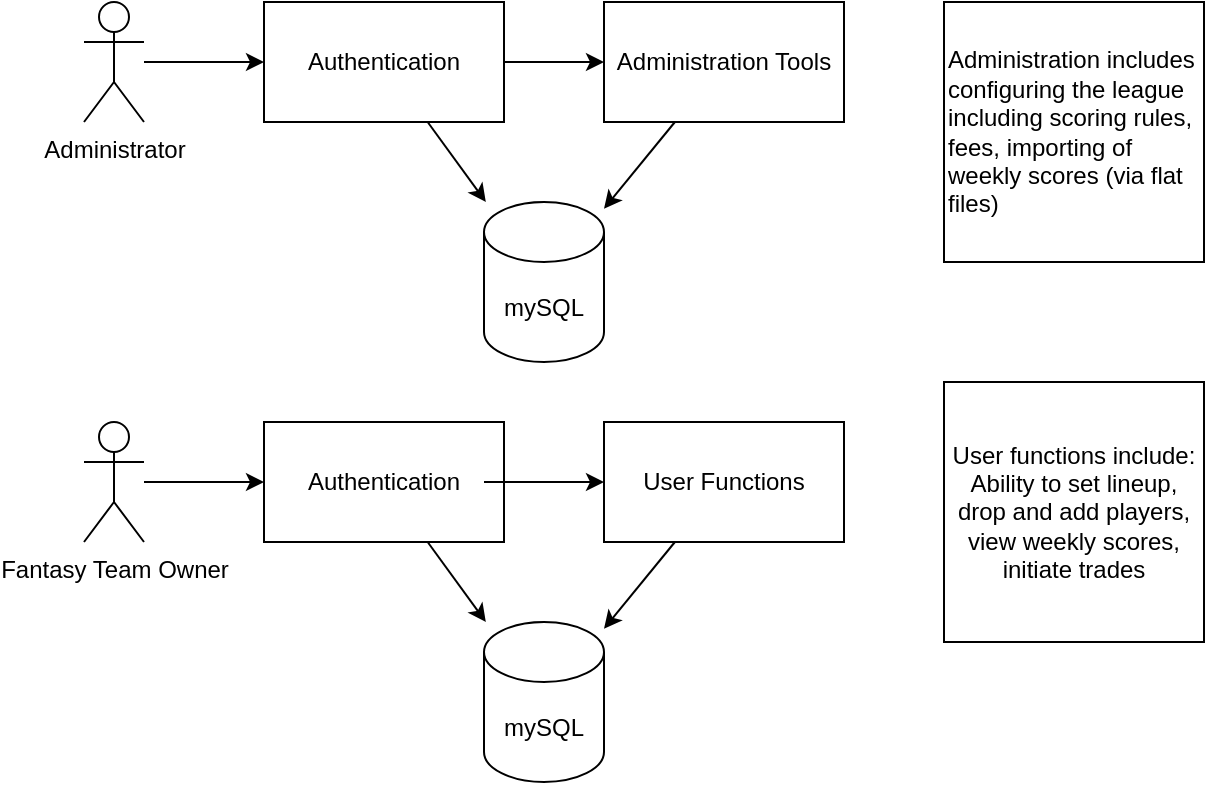 <mxfile version="17.4.6" type="github">
  <diagram id="UejMKHTZEoGPQLYZaO64" name="Page-1">
    <mxGraphModel dx="1148" dy="743" grid="1" gridSize="10" guides="1" tooltips="1" connect="1" arrows="1" fold="1" page="1" pageScale="1" pageWidth="850" pageHeight="1100" math="0" shadow="0">
      <root>
        <mxCell id="0" />
        <mxCell id="1" parent="0" />
        <mxCell id="OzK4uCiXpnZAYLhjkkdk-1" value="Administrator" style="shape=umlActor;verticalLabelPosition=bottom;verticalAlign=top;html=1;outlineConnect=0;" vertex="1" parent="1">
          <mxGeometry x="60" y="30" width="30" height="60" as="geometry" />
        </mxCell>
        <mxCell id="OzK4uCiXpnZAYLhjkkdk-2" value="Authentication" style="rounded=0;whiteSpace=wrap;html=1;" vertex="1" parent="1">
          <mxGeometry x="150" y="30" width="120" height="60" as="geometry" />
        </mxCell>
        <mxCell id="OzK4uCiXpnZAYLhjkkdk-3" value="Administration Tools" style="rounded=0;whiteSpace=wrap;html=1;" vertex="1" parent="1">
          <mxGeometry x="320" y="30" width="120" height="60" as="geometry" />
        </mxCell>
        <mxCell id="OzK4uCiXpnZAYLhjkkdk-4" value="mySQL" style="shape=cylinder3;whiteSpace=wrap;html=1;boundedLbl=1;backgroundOutline=1;size=15;" vertex="1" parent="1">
          <mxGeometry x="260" y="130" width="60" height="80" as="geometry" />
        </mxCell>
        <mxCell id="OzK4uCiXpnZAYLhjkkdk-5" value="" style="endArrow=classic;html=1;rounded=0;" edge="1" parent="1" source="OzK4uCiXpnZAYLhjkkdk-1" target="OzK4uCiXpnZAYLhjkkdk-2">
          <mxGeometry width="50" height="50" relative="1" as="geometry">
            <mxPoint x="90" y="180" as="sourcePoint" />
            <mxPoint x="140" y="130" as="targetPoint" />
          </mxGeometry>
        </mxCell>
        <mxCell id="OzK4uCiXpnZAYLhjkkdk-6" value="" style="endArrow=classic;html=1;rounded=0;" edge="1" parent="1" source="OzK4uCiXpnZAYLhjkkdk-2" target="OzK4uCiXpnZAYLhjkkdk-4">
          <mxGeometry width="50" height="50" relative="1" as="geometry">
            <mxPoint x="140" y="200" as="sourcePoint" />
            <mxPoint x="190" y="150" as="targetPoint" />
          </mxGeometry>
        </mxCell>
        <mxCell id="OzK4uCiXpnZAYLhjkkdk-7" value="" style="endArrow=classic;html=1;rounded=0;" edge="1" parent="1" source="OzK4uCiXpnZAYLhjkkdk-2" target="OzK4uCiXpnZAYLhjkkdk-3">
          <mxGeometry width="50" height="50" relative="1" as="geometry">
            <mxPoint x="150" y="210" as="sourcePoint" />
            <mxPoint x="200" y="160" as="targetPoint" />
          </mxGeometry>
        </mxCell>
        <mxCell id="OzK4uCiXpnZAYLhjkkdk-8" value="" style="endArrow=classic;html=1;rounded=0;" edge="1" parent="1" source="OzK4uCiXpnZAYLhjkkdk-3" target="OzK4uCiXpnZAYLhjkkdk-4">
          <mxGeometry width="50" height="50" relative="1" as="geometry">
            <mxPoint x="420" y="190" as="sourcePoint" />
            <mxPoint x="470" y="140" as="targetPoint" />
          </mxGeometry>
        </mxCell>
        <mxCell id="OzK4uCiXpnZAYLhjkkdk-9" value="Administration includes configuring the league including scoring rules, fees, importing of weekly scores (via flat files)" style="whiteSpace=wrap;html=1;aspect=fixed;align=left;" vertex="1" parent="1">
          <mxGeometry x="490" y="30" width="130" height="130" as="geometry" />
        </mxCell>
        <mxCell id="OzK4uCiXpnZAYLhjkkdk-10" value="Fantasy Team Owner" style="shape=umlActor;verticalLabelPosition=bottom;verticalAlign=top;html=1;outlineConnect=0;" vertex="1" parent="1">
          <mxGeometry x="60" y="240" width="30" height="60" as="geometry" />
        </mxCell>
        <mxCell id="OzK4uCiXpnZAYLhjkkdk-11" value="Authentication" style="rounded=0;whiteSpace=wrap;html=1;" vertex="1" parent="1">
          <mxGeometry x="150" y="240" width="120" height="60" as="geometry" />
        </mxCell>
        <mxCell id="OzK4uCiXpnZAYLhjkkdk-12" value="" style="endArrow=classic;html=1;rounded=0;" edge="1" parent="1" source="OzK4uCiXpnZAYLhjkkdk-10" target="OzK4uCiXpnZAYLhjkkdk-11">
          <mxGeometry width="50" height="50" relative="1" as="geometry">
            <mxPoint x="140" y="420" as="sourcePoint" />
            <mxPoint x="190" y="370" as="targetPoint" />
          </mxGeometry>
        </mxCell>
        <mxCell id="OzK4uCiXpnZAYLhjkkdk-13" value="mySQL" style="shape=cylinder3;whiteSpace=wrap;html=1;boundedLbl=1;backgroundOutline=1;size=15;" vertex="1" parent="1">
          <mxGeometry x="260" y="340" width="60" height="80" as="geometry" />
        </mxCell>
        <mxCell id="OzK4uCiXpnZAYLhjkkdk-15" value="User Functions" style="rounded=0;whiteSpace=wrap;html=1;" vertex="1" parent="1">
          <mxGeometry x="320" y="240" width="120" height="60" as="geometry" />
        </mxCell>
        <mxCell id="OzK4uCiXpnZAYLhjkkdk-17" value="" style="endArrow=classic;html=1;rounded=0;" edge="1" parent="1" source="OzK4uCiXpnZAYLhjkkdk-11" target="OzK4uCiXpnZAYLhjkkdk-13">
          <mxGeometry width="50" height="50" relative="1" as="geometry">
            <mxPoint x="130" y="400" as="sourcePoint" />
            <mxPoint x="180" y="350" as="targetPoint" />
          </mxGeometry>
        </mxCell>
        <mxCell id="OzK4uCiXpnZAYLhjkkdk-18" value="" style="endArrow=classic;html=1;rounded=0;" edge="1" parent="1">
          <mxGeometry width="50" height="50" relative="1" as="geometry">
            <mxPoint x="260" y="270" as="sourcePoint" />
            <mxPoint x="320" y="270" as="targetPoint" />
          </mxGeometry>
        </mxCell>
        <mxCell id="OzK4uCiXpnZAYLhjkkdk-19" value="" style="endArrow=classic;html=1;rounded=0;" edge="1" parent="1" source="OzK4uCiXpnZAYLhjkkdk-15" target="OzK4uCiXpnZAYLhjkkdk-13">
          <mxGeometry width="50" height="50" relative="1" as="geometry">
            <mxPoint x="470" y="410" as="sourcePoint" />
            <mxPoint x="520" y="360" as="targetPoint" />
          </mxGeometry>
        </mxCell>
        <mxCell id="OzK4uCiXpnZAYLhjkkdk-20" value="User functions include: Ability to set lineup, drop and add players, view weekly scores, initiate trades" style="whiteSpace=wrap;html=1;aspect=fixed;" vertex="1" parent="1">
          <mxGeometry x="490" y="220" width="130" height="130" as="geometry" />
        </mxCell>
      </root>
    </mxGraphModel>
  </diagram>
</mxfile>
